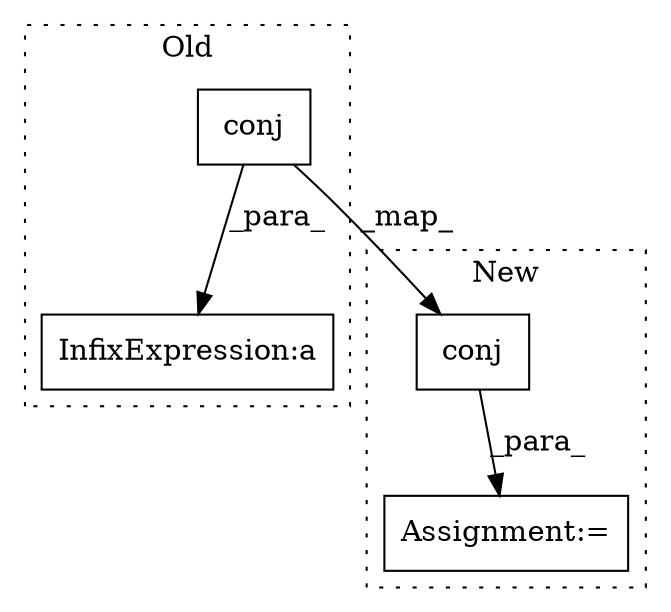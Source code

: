 digraph G {
subgraph cluster0 {
1 [label="conj" a="32" s="2398" l="6" shape="box"];
4 [label="InfixExpression:a" a="27" s="2404" l="3" shape="box"];
label = "Old";
style="dotted";
}
subgraph cluster1 {
2 [label="conj" a="32" s="2410" l="6" shape="box"];
3 [label="Assignment:=" a="7" s="2593" l="1" shape="box"];
label = "New";
style="dotted";
}
1 -> 4 [label="_para_"];
1 -> 2 [label="_map_"];
2 -> 3 [label="_para_"];
}